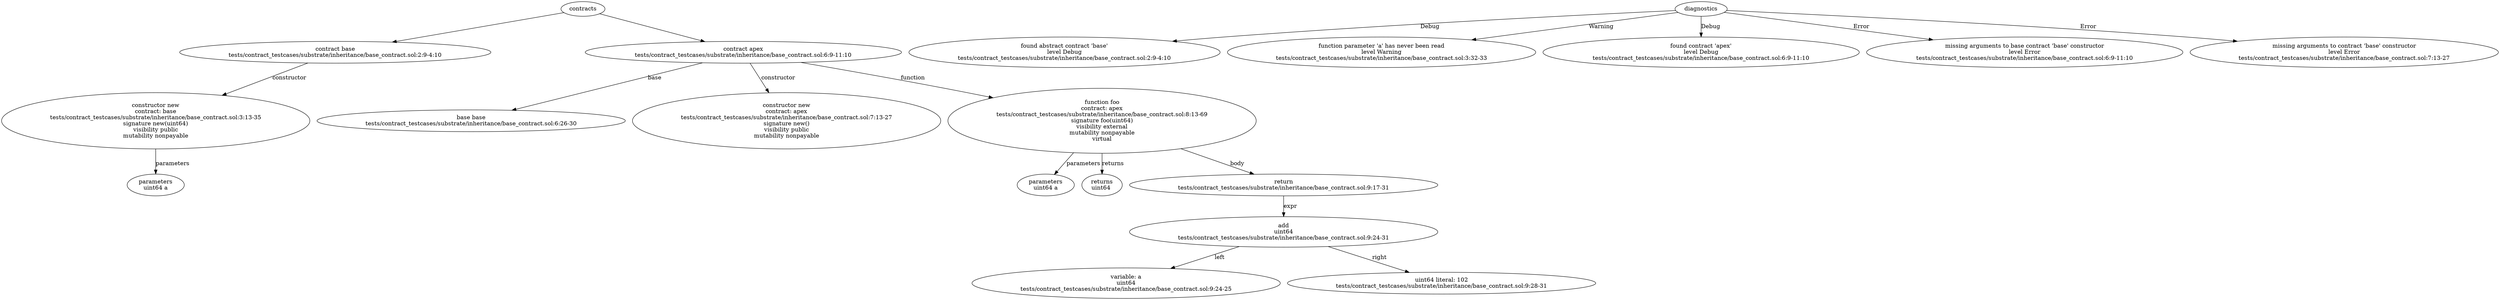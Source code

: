 strict digraph "tests/contract_testcases/substrate/inheritance/base_contract.sol" {
	contract [label="contract base\ntests/contract_testcases/substrate/inheritance/base_contract.sol:2:9-4:10"]
	new [label="constructor new\ncontract: base\ntests/contract_testcases/substrate/inheritance/base_contract.sol:3:13-35\nsignature new(uint64)\nvisibility public\nmutability nonpayable"]
	parameters [label="parameters\nuint64 a"]
	contract_4 [label="contract apex\ntests/contract_testcases/substrate/inheritance/base_contract.sol:6:9-11:10"]
	base [label="base base\ntests/contract_testcases/substrate/inheritance/base_contract.sol:6:26-30"]
	new_6 [label="constructor new\ncontract: apex\ntests/contract_testcases/substrate/inheritance/base_contract.sol:7:13-27\nsignature new()\nvisibility public\nmutability nonpayable"]
	foo [label="function foo\ncontract: apex\ntests/contract_testcases/substrate/inheritance/base_contract.sol:8:13-69\nsignature foo(uint64)\nvisibility external\nmutability nonpayable\nvirtual"]
	parameters_8 [label="parameters\nuint64 a"]
	returns [label="returns\nuint64 "]
	return [label="return\ntests/contract_testcases/substrate/inheritance/base_contract.sol:9:17-31"]
	add [label="add\nuint64\ntests/contract_testcases/substrate/inheritance/base_contract.sol:9:24-31"]
	variable [label="variable: a\nuint64\ntests/contract_testcases/substrate/inheritance/base_contract.sol:9:24-25"]
	number_literal [label="uint64 literal: 102\ntests/contract_testcases/substrate/inheritance/base_contract.sol:9:28-31"]
	diagnostic [label="found abstract contract 'base'\nlevel Debug\ntests/contract_testcases/substrate/inheritance/base_contract.sol:2:9-4:10"]
	diagnostic_16 [label="function parameter 'a' has never been read\nlevel Warning\ntests/contract_testcases/substrate/inheritance/base_contract.sol:3:32-33"]
	diagnostic_17 [label="found contract 'apex'\nlevel Debug\ntests/contract_testcases/substrate/inheritance/base_contract.sol:6:9-11:10"]
	diagnostic_18 [label="missing arguments to base contract 'base' constructor\nlevel Error\ntests/contract_testcases/substrate/inheritance/base_contract.sol:6:9-11:10"]
	diagnostic_19 [label="missing arguments to contract 'base' constructor\nlevel Error\ntests/contract_testcases/substrate/inheritance/base_contract.sol:7:13-27"]
	contracts -> contract
	contract -> new [label="constructor"]
	new -> parameters [label="parameters"]
	contracts -> contract_4
	contract_4 -> base [label="base"]
	contract_4 -> new_6 [label="constructor"]
	contract_4 -> foo [label="function"]
	foo -> parameters_8 [label="parameters"]
	foo -> returns [label="returns"]
	foo -> return [label="body"]
	return -> add [label="expr"]
	add -> variable [label="left"]
	add -> number_literal [label="right"]
	diagnostics -> diagnostic [label="Debug"]
	diagnostics -> diagnostic_16 [label="Warning"]
	diagnostics -> diagnostic_17 [label="Debug"]
	diagnostics -> diagnostic_18 [label="Error"]
	diagnostics -> diagnostic_19 [label="Error"]
}
